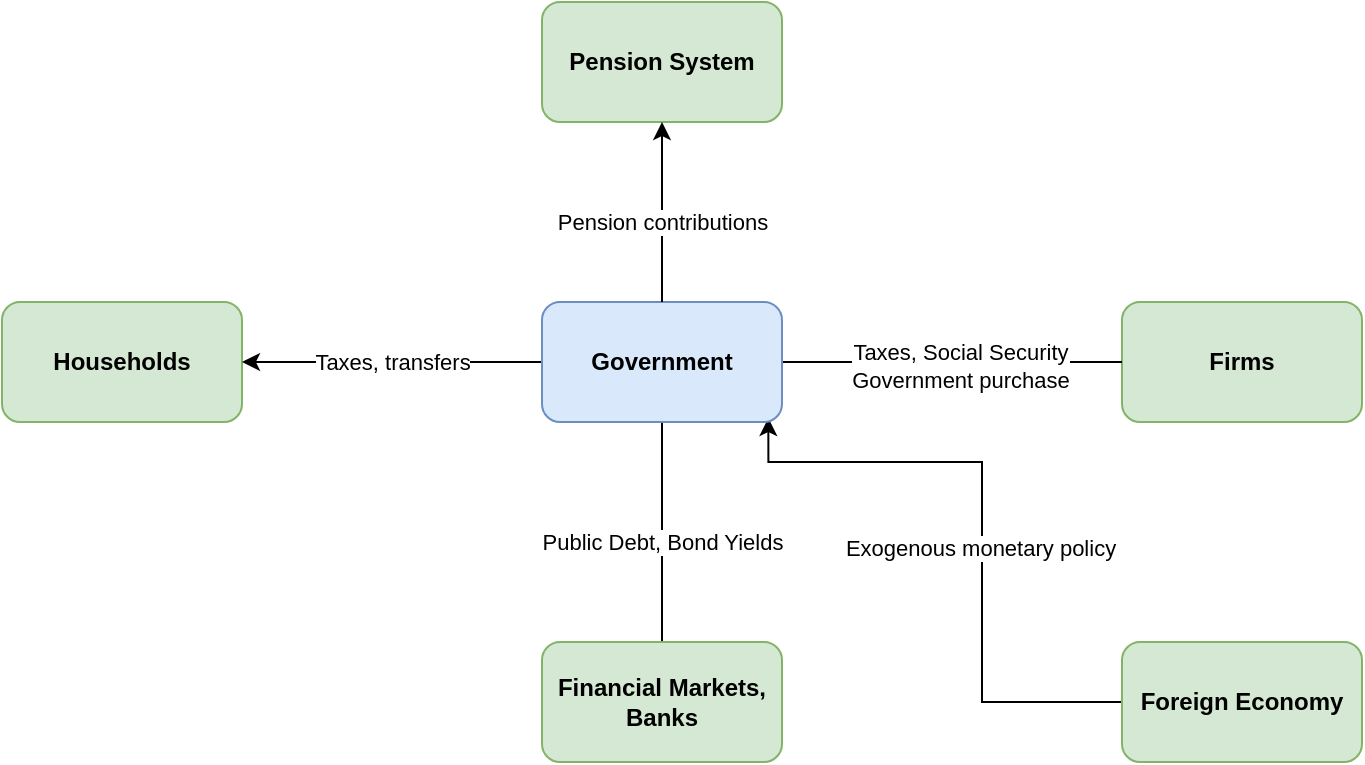 <mxfile version="22.0.6" type="github">
  <diagram name="Page-1" id="Z4To2q2jdx-NBv6Lf0as">
    <mxGraphModel dx="1050" dy="1630" grid="1" gridSize="10" guides="1" tooltips="1" connect="1" arrows="1" fold="1" page="1" pageScale="1" pageWidth="850" pageHeight="1100" math="0" shadow="0">
      <root>
        <mxCell id="0" />
        <mxCell id="1" parent="0" />
        <mxCell id="LnswLXKcAzzmmqqm58Es-7" value="Households" style="rounded=1;whiteSpace=wrap;html=1;fillColor=#d5e8d4;strokeColor=#82b366;fontStyle=1" vertex="1" parent="1">
          <mxGeometry x="50" y="-600" width="120" height="60" as="geometry" />
        </mxCell>
        <mxCell id="LnswLXKcAzzmmqqm58Es-16" value="Firms" style="rounded=1;whiteSpace=wrap;html=1;fillColor=#d5e8d4;strokeColor=#82b366;fontStyle=1" vertex="1" parent="1">
          <mxGeometry x="610" y="-600" width="120" height="60" as="geometry" />
        </mxCell>
        <mxCell id="LnswLXKcAzzmmqqm58Es-29" value="Pension System" style="rounded=1;whiteSpace=wrap;html=1;fillColor=#d5e8d4;strokeColor=#82b366;fontStyle=1" vertex="1" parent="1">
          <mxGeometry x="320" y="-750" width="120" height="60" as="geometry" />
        </mxCell>
        <mxCell id="LnswLXKcAzzmmqqm58Es-51" style="edgeStyle=orthogonalEdgeStyle;rounded=0;orthogonalLoop=1;jettySize=auto;html=1;entryX=0.943;entryY=0.967;entryDx=0;entryDy=0;entryPerimeter=0;endArrow=classic;endFill=1;" edge="1" parent="1" source="LnswLXKcAzzmmqqm58Es-36" target="LnswLXKcAzzmmqqm58Es-37">
          <mxGeometry relative="1" as="geometry">
            <mxPoint x="450" y="-540" as="targetPoint" />
            <Array as="points">
              <mxPoint x="540" y="-400" />
              <mxPoint x="540" y="-520" />
              <mxPoint x="433" y="-520" />
            </Array>
          </mxGeometry>
        </mxCell>
        <mxCell id="LnswLXKcAzzmmqqm58Es-52" value="Exogenous monetary policy" style="edgeLabel;html=1;align=center;verticalAlign=middle;resizable=0;points=[];" vertex="1" connectable="0" parent="LnswLXKcAzzmmqqm58Es-51">
          <mxGeometry x="-0.076" y="1" relative="1" as="geometry">
            <mxPoint as="offset" />
          </mxGeometry>
        </mxCell>
        <mxCell id="LnswLXKcAzzmmqqm58Es-36" value="Foreign Economy" style="rounded=1;whiteSpace=wrap;html=1;fillColor=#d5e8d4;strokeColor=#82b366;fontStyle=1" vertex="1" parent="1">
          <mxGeometry x="610" y="-430" width="120" height="60" as="geometry" />
        </mxCell>
        <mxCell id="LnswLXKcAzzmmqqm58Es-41" style="edgeStyle=orthogonalEdgeStyle;rounded=0;orthogonalLoop=1;jettySize=auto;html=1;endArrow=classic;endFill=1;" edge="1" parent="1" source="LnswLXKcAzzmmqqm58Es-37" target="LnswLXKcAzzmmqqm58Es-7">
          <mxGeometry relative="1" as="geometry" />
        </mxCell>
        <mxCell id="LnswLXKcAzzmmqqm58Es-43" value="Taxes, transfers" style="edgeLabel;html=1;align=center;verticalAlign=middle;resizable=0;points=[];" vertex="1" connectable="0" parent="LnswLXKcAzzmmqqm58Es-41">
          <mxGeometry x="-0.048" y="5" relative="1" as="geometry">
            <mxPoint x="-4" y="-5" as="offset" />
          </mxGeometry>
        </mxCell>
        <mxCell id="LnswLXKcAzzmmqqm58Es-46" style="edgeStyle=orthogonalEdgeStyle;rounded=0;orthogonalLoop=1;jettySize=auto;html=1;endArrow=none;endFill=0;" edge="1" parent="1" source="LnswLXKcAzzmmqqm58Es-37">
          <mxGeometry relative="1" as="geometry">
            <mxPoint x="610" y="-570" as="targetPoint" />
          </mxGeometry>
        </mxCell>
        <mxCell id="LnswLXKcAzzmmqqm58Es-47" value="Taxes, Social Security&lt;br&gt;Government purchase" style="edgeLabel;html=1;align=center;verticalAlign=middle;resizable=0;points=[];" vertex="1" connectable="0" parent="LnswLXKcAzzmmqqm58Es-46">
          <mxGeometry x="0.048" y="-1" relative="1" as="geometry">
            <mxPoint as="offset" />
          </mxGeometry>
        </mxCell>
        <mxCell id="LnswLXKcAzzmmqqm58Es-49" style="edgeStyle=orthogonalEdgeStyle;rounded=0;orthogonalLoop=1;jettySize=auto;html=1;endArrow=none;endFill=0;" edge="1" parent="1" source="LnswLXKcAzzmmqqm58Es-37" target="LnswLXKcAzzmmqqm58Es-40">
          <mxGeometry relative="1" as="geometry" />
        </mxCell>
        <mxCell id="LnswLXKcAzzmmqqm58Es-50" value="Public Debt, Bond Yields" style="edgeLabel;html=1;align=center;verticalAlign=middle;resizable=0;points=[];" vertex="1" connectable="0" parent="LnswLXKcAzzmmqqm58Es-49">
          <mxGeometry x="-0.349" y="1" relative="1" as="geometry">
            <mxPoint x="-1" y="24" as="offset" />
          </mxGeometry>
        </mxCell>
        <mxCell id="LnswLXKcAzzmmqqm58Es-37" value="Government" style="rounded=1;whiteSpace=wrap;html=1;fillColor=#dae8fc;strokeColor=#6c8ebf;fontStyle=1" vertex="1" parent="1">
          <mxGeometry x="320" y="-600" width="120" height="60" as="geometry" />
        </mxCell>
        <mxCell id="LnswLXKcAzzmmqqm58Es-40" value="Financial Markets, Banks" style="rounded=1;whiteSpace=wrap;html=1;fillColor=#d5e8d4;strokeColor=#82b366;fontStyle=1" vertex="1" parent="1">
          <mxGeometry x="320" y="-430" width="120" height="60" as="geometry" />
        </mxCell>
        <mxCell id="LnswLXKcAzzmmqqm58Es-44" style="edgeStyle=orthogonalEdgeStyle;rounded=0;orthogonalLoop=1;jettySize=auto;html=1;entryX=0.5;entryY=0;entryDx=0;entryDy=0;endArrow=none;endFill=0;startArrow=classic;startFill=1;" edge="1" parent="1" source="LnswLXKcAzzmmqqm58Es-29" target="LnswLXKcAzzmmqqm58Es-37">
          <mxGeometry relative="1" as="geometry" />
        </mxCell>
        <mxCell id="LnswLXKcAzzmmqqm58Es-45" value="Pension contributions" style="edgeLabel;html=1;align=center;verticalAlign=middle;resizable=0;points=[];" vertex="1" connectable="0" parent="LnswLXKcAzzmmqqm58Es-44">
          <mxGeometry x="0.647" y="2" relative="1" as="geometry">
            <mxPoint x="-2" y="-24" as="offset" />
          </mxGeometry>
        </mxCell>
      </root>
    </mxGraphModel>
  </diagram>
</mxfile>
